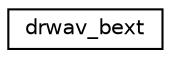 digraph "Graphical Class Hierarchy"
{
 // LATEX_PDF_SIZE
  edge [fontname="Helvetica",fontsize="10",labelfontname="Helvetica",labelfontsize="10"];
  node [fontname="Helvetica",fontsize="10",shape=record];
  rankdir="LR";
  Node0 [label="drwav_bext",height=0.2,width=0.4,color="black", fillcolor="white", style="filled",URL="$structdrwav__bext.html",tooltip=" "];
}
